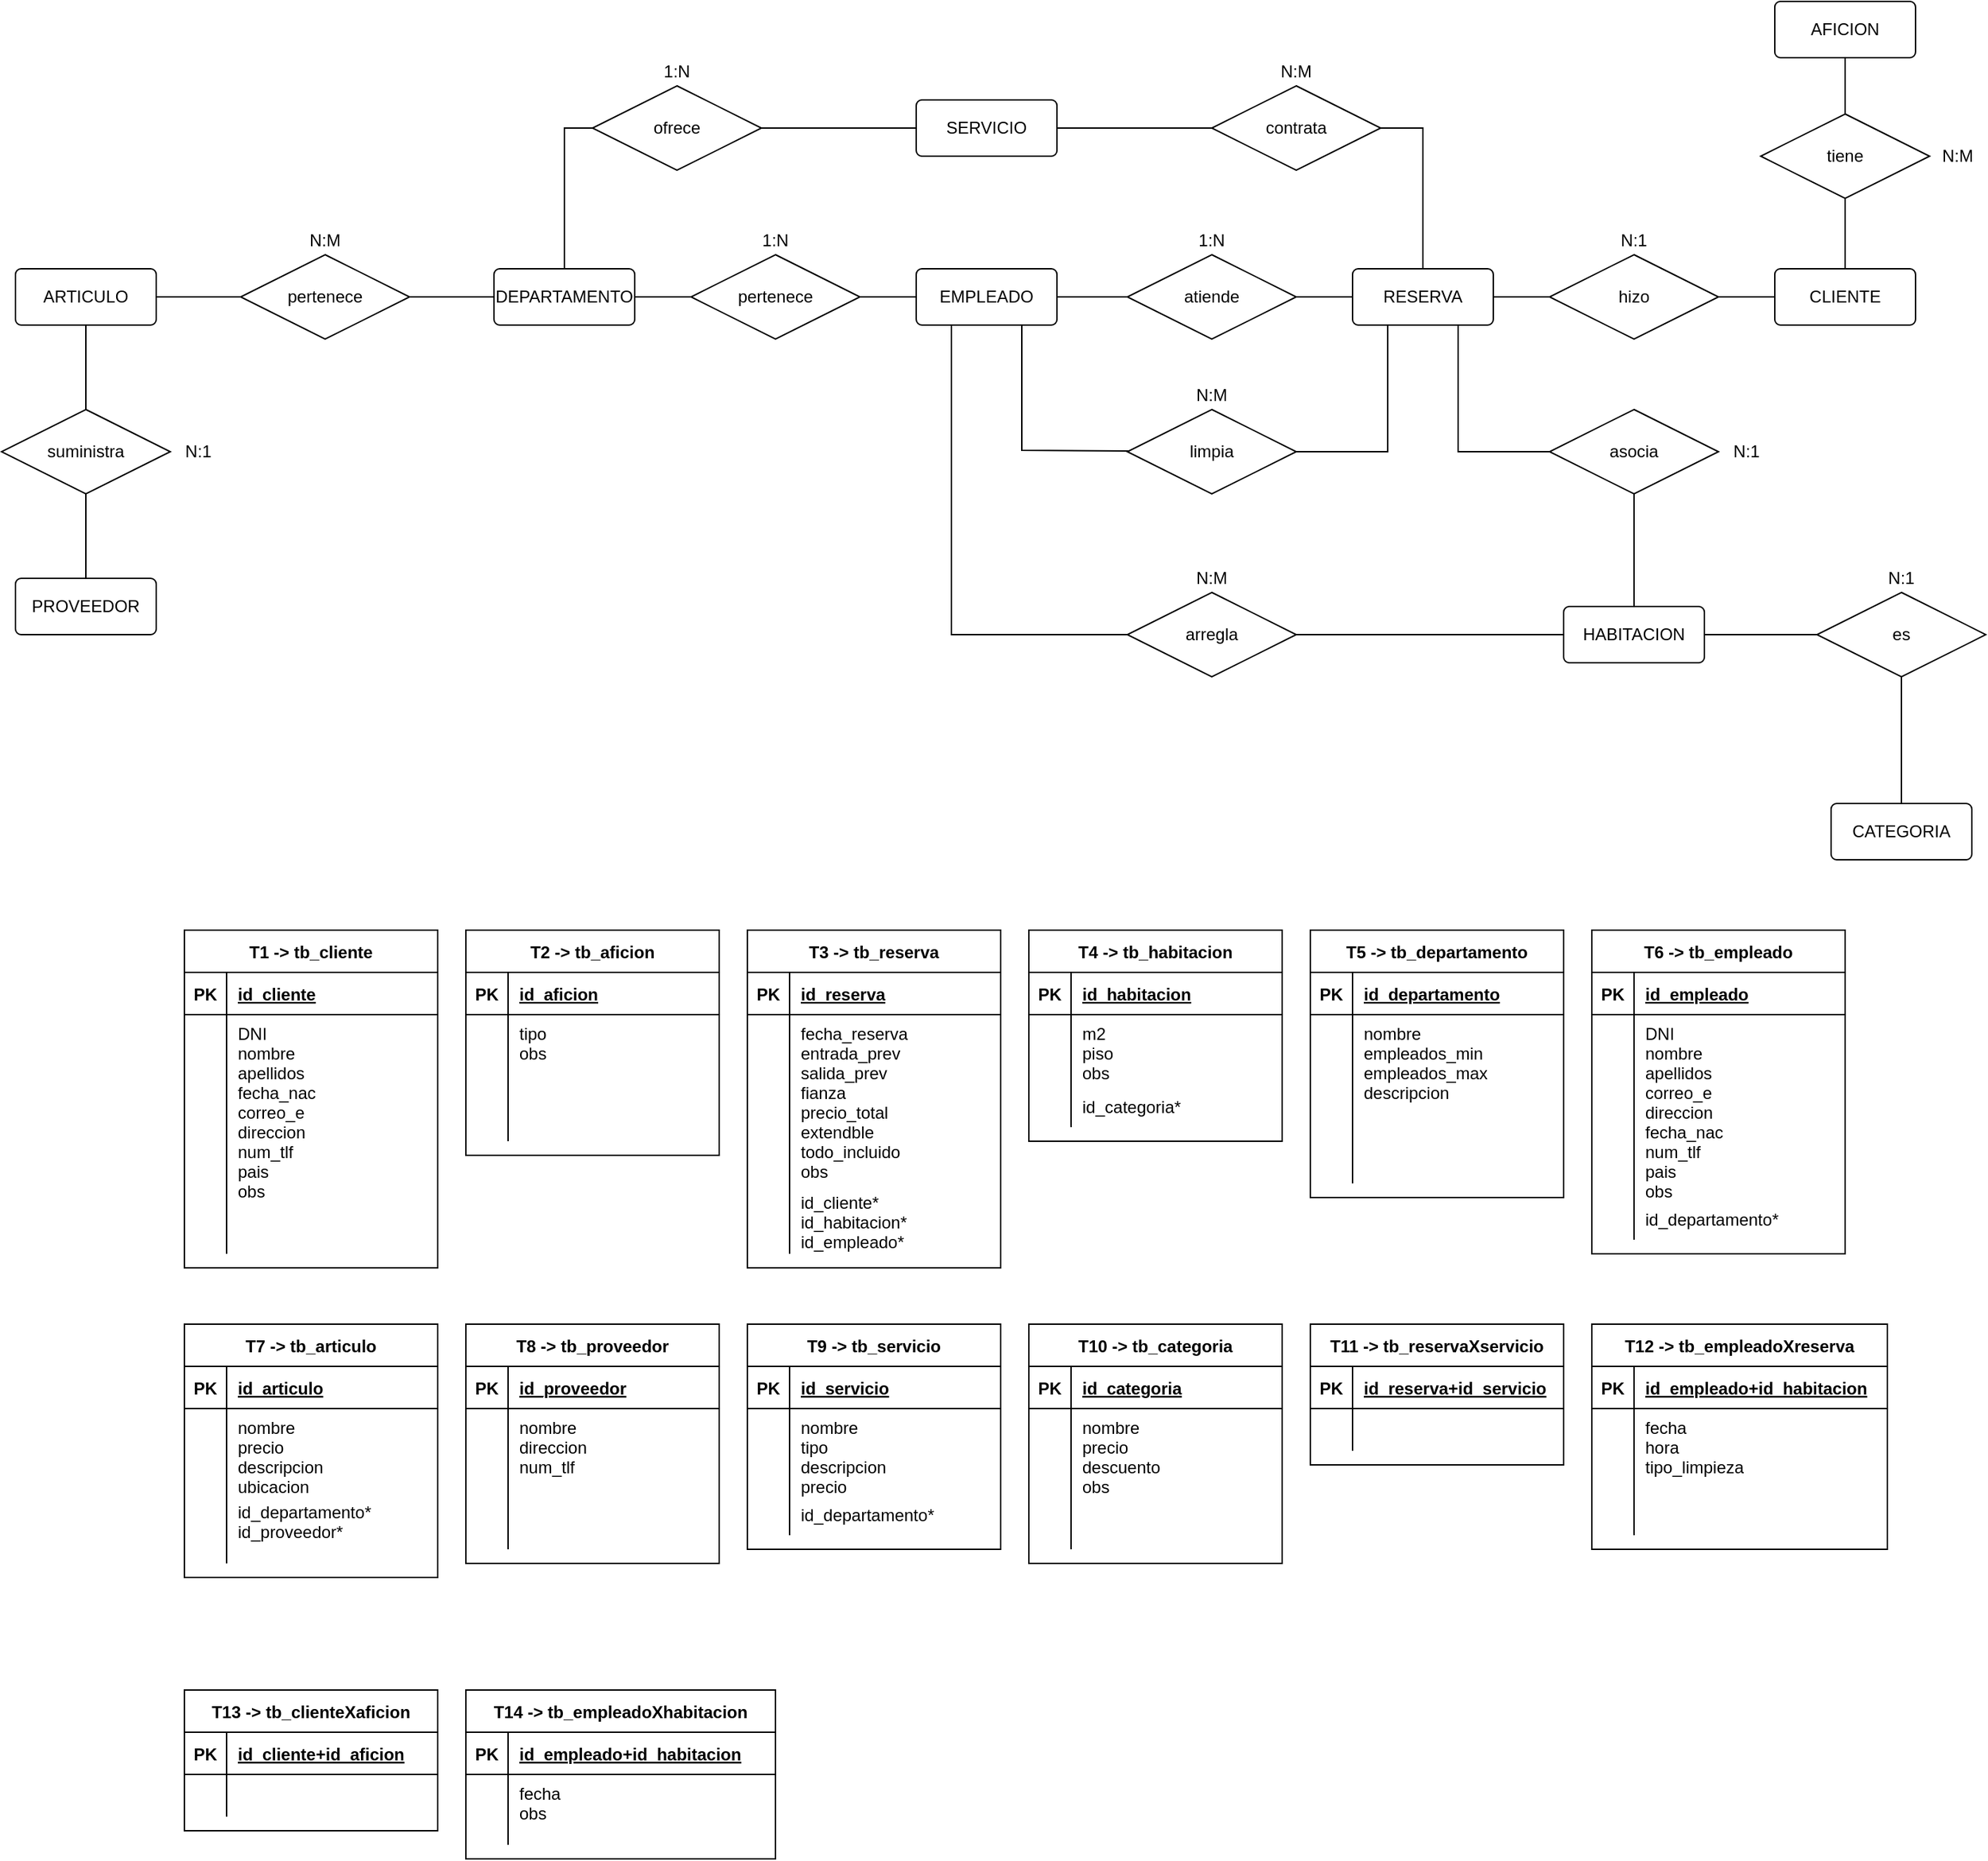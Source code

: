 <mxfile version="14.5.1" type="device"><diagram id="gXTLXSZ39orwRZiYbTgM" name="Page-1"><mxGraphModel dx="1534" dy="315" grid="1" gridSize="10" guides="1" tooltips="1" connect="1" arrows="1" fold="1" page="1" pageScale="1" pageWidth="850" pageHeight="1100" math="0" shadow="0"><root><mxCell id="0"/><mxCell id="1" parent="0"/><mxCell id="Ih2UdAeGN6ptIyp-586q-1" value="RESERVA" style="rounded=1;arcSize=10;whiteSpace=wrap;html=1;align=center;" parent="1" vertex="1"><mxGeometry x="330" y="200" width="100" height="40" as="geometry"/></mxCell><mxCell id="Ih2UdAeGN6ptIyp-586q-2" value="CLIENTE" style="rounded=1;arcSize=10;whiteSpace=wrap;html=1;align=center;" parent="1" vertex="1"><mxGeometry x="630" y="200" width="100" height="40" as="geometry"/></mxCell><mxCell id="Ih2UdAeGN6ptIyp-586q-4" value="tiene" style="shape=rhombus;perimeter=rhombusPerimeter;whiteSpace=wrap;html=1;align=center;" parent="1" vertex="1"><mxGeometry x="620" y="90" width="120" height="60" as="geometry"/></mxCell><mxCell id="Ih2UdAeGN6ptIyp-586q-5" value="AFICION" style="rounded=1;arcSize=10;whiteSpace=wrap;html=1;align=center;" parent="1" vertex="1"><mxGeometry x="630" y="10" width="100" height="40" as="geometry"/></mxCell><mxCell id="Ih2UdAeGN6ptIyp-586q-6" value="hizo" style="shape=rhombus;perimeter=rhombusPerimeter;whiteSpace=wrap;html=1;align=center;" parent="1" vertex="1"><mxGeometry x="470" y="190" width="120" height="60" as="geometry"/></mxCell><mxCell id="Ih2UdAeGN6ptIyp-586q-7" value="DEPARTAMENTO" style="rounded=1;arcSize=10;whiteSpace=wrap;html=1;align=center;" parent="1" vertex="1"><mxGeometry x="-280" y="200" width="100" height="40" as="geometry"/></mxCell><mxCell id="Ih2UdAeGN6ptIyp-586q-8" value="atiende" style="shape=rhombus;perimeter=rhombusPerimeter;whiteSpace=wrap;html=1;align=center;" parent="1" vertex="1"><mxGeometry x="170" y="190" width="120" height="60" as="geometry"/></mxCell><mxCell id="Ih2UdAeGN6ptIyp-586q-9" value="EMPLEADO" style="rounded=1;arcSize=10;whiteSpace=wrap;html=1;align=center;" parent="1" vertex="1"><mxGeometry x="20" y="200" width="100" height="40" as="geometry"/></mxCell><mxCell id="Ih2UdAeGN6ptIyp-586q-10" value="pertenece" style="shape=rhombus;perimeter=rhombusPerimeter;whiteSpace=wrap;html=1;align=center;" parent="1" vertex="1"><mxGeometry x="-140" y="190" width="120" height="60" as="geometry"/></mxCell><mxCell id="Ih2UdAeGN6ptIyp-586q-11" value="" style="endArrow=none;html=1;rounded=0;exitX=0.5;exitY=1;exitDx=0;exitDy=0;entryX=0.5;entryY=0;entryDx=0;entryDy=0;" parent="1" source="Ih2UdAeGN6ptIyp-586q-5" target="Ih2UdAeGN6ptIyp-586q-4" edge="1"><mxGeometry relative="1" as="geometry"><mxPoint x="460" y="360" as="sourcePoint"/><mxPoint x="620" y="360" as="targetPoint"/></mxGeometry></mxCell><mxCell id="Ih2UdAeGN6ptIyp-586q-12" value="" style="endArrow=none;html=1;rounded=0;exitX=0.5;exitY=1;exitDx=0;exitDy=0;entryX=0.5;entryY=0;entryDx=0;entryDy=0;" parent="1" source="Ih2UdAeGN6ptIyp-586q-4" target="Ih2UdAeGN6ptIyp-586q-2" edge="1"><mxGeometry relative="1" as="geometry"><mxPoint x="470" y="370" as="sourcePoint"/><mxPoint x="630" y="370" as="targetPoint"/></mxGeometry></mxCell><mxCell id="Ih2UdAeGN6ptIyp-586q-13" value="" style="endArrow=none;html=1;rounded=0;" parent="1" source="Ih2UdAeGN6ptIyp-586q-6" target="Ih2UdAeGN6ptIyp-586q-2" edge="1"><mxGeometry relative="1" as="geometry"><mxPoint x="480" y="380" as="sourcePoint"/><mxPoint x="640" y="380" as="targetPoint"/></mxGeometry></mxCell><mxCell id="Ih2UdAeGN6ptIyp-586q-14" value="" style="endArrow=none;html=1;rounded=0;" parent="1" source="Ih2UdAeGN6ptIyp-586q-6" target="Ih2UdAeGN6ptIyp-586q-1" edge="1"><mxGeometry relative="1" as="geometry"><mxPoint x="490" y="390" as="sourcePoint"/><mxPoint x="650" y="390" as="targetPoint"/></mxGeometry></mxCell><mxCell id="Ih2UdAeGN6ptIyp-586q-15" value="" style="endArrow=none;html=1;rounded=0;" parent="1" source="Ih2UdAeGN6ptIyp-586q-1" target="Ih2UdAeGN6ptIyp-586q-8" edge="1"><mxGeometry relative="1" as="geometry"><mxPoint x="180" y="380" as="sourcePoint"/><mxPoint x="340" y="380" as="targetPoint"/></mxGeometry></mxCell><mxCell id="Ih2UdAeGN6ptIyp-586q-16" value="" style="endArrow=none;html=1;rounded=0;" parent="1" source="Ih2UdAeGN6ptIyp-586q-8" target="Ih2UdAeGN6ptIyp-586q-9" edge="1"><mxGeometry relative="1" as="geometry"><mxPoint x="190" y="390" as="sourcePoint"/><mxPoint x="350" y="390" as="targetPoint"/></mxGeometry></mxCell><mxCell id="Ih2UdAeGN6ptIyp-586q-17" value="" style="endArrow=none;html=1;rounded=0;" parent="1" source="Ih2UdAeGN6ptIyp-586q-10" target="Ih2UdAeGN6ptIyp-586q-9" edge="1"><mxGeometry relative="1" as="geometry"><mxPoint x="200" y="400" as="sourcePoint"/><mxPoint x="360" y="400" as="targetPoint"/></mxGeometry></mxCell><mxCell id="Ih2UdAeGN6ptIyp-586q-18" value="" style="endArrow=none;html=1;rounded=0;" parent="1" source="Ih2UdAeGN6ptIyp-586q-10" target="Ih2UdAeGN6ptIyp-586q-7" edge="1"><mxGeometry relative="1" as="geometry"><mxPoint x="210" y="410" as="sourcePoint"/><mxPoint x="370" y="410" as="targetPoint"/></mxGeometry></mxCell><mxCell id="Ih2UdAeGN6ptIyp-586q-19" value="HABITACION" style="rounded=1;arcSize=10;whiteSpace=wrap;html=1;align=center;" parent="1" vertex="1"><mxGeometry x="480" y="440" width="100" height="40" as="geometry"/></mxCell><mxCell id="Ih2UdAeGN6ptIyp-586q-20" value="asocia" style="shape=rhombus;perimeter=rhombusPerimeter;whiteSpace=wrap;html=1;align=center;" parent="1" vertex="1"><mxGeometry x="470" y="300" width="120" height="60" as="geometry"/></mxCell><mxCell id="Ih2UdAeGN6ptIyp-586q-21" value="" style="endArrow=none;html=1;rounded=0;" parent="1" source="Ih2UdAeGN6ptIyp-586q-20" target="Ih2UdAeGN6ptIyp-586q-19" edge="1"><mxGeometry relative="1" as="geometry"><mxPoint x="220" y="420" as="sourcePoint"/><mxPoint x="380" y="420" as="targetPoint"/></mxGeometry></mxCell><mxCell id="Ih2UdAeGN6ptIyp-586q-23" value="" style="endArrow=none;html=1;rounded=0;exitX=0.75;exitY=1;exitDx=0;exitDy=0;" parent="1" source="Ih2UdAeGN6ptIyp-586q-1" target="Ih2UdAeGN6ptIyp-586q-20" edge="1"><mxGeometry relative="1" as="geometry"><mxPoint x="240" y="440" as="sourcePoint"/><mxPoint x="400" y="440" as="targetPoint"/><Array as="points"><mxPoint x="405" y="330"/></Array></mxGeometry></mxCell><mxCell id="Ih2UdAeGN6ptIyp-586q-24" value="SERVICIO" style="rounded=1;arcSize=10;whiteSpace=wrap;html=1;align=center;" parent="1" vertex="1"><mxGeometry x="20" y="80" width="100" height="40" as="geometry"/></mxCell><mxCell id="Ih2UdAeGN6ptIyp-586q-25" value="contrata" style="shape=rhombus;perimeter=rhombusPerimeter;whiteSpace=wrap;html=1;align=center;" parent="1" vertex="1"><mxGeometry x="230" y="70" width="120" height="60" as="geometry"/></mxCell><mxCell id="Ih2UdAeGN6ptIyp-586q-26" value="ofrece" style="shape=rhombus;perimeter=rhombusPerimeter;whiteSpace=wrap;html=1;align=center;" parent="1" vertex="1"><mxGeometry x="-210" y="70" width="120" height="60" as="geometry"/></mxCell><mxCell id="Ih2UdAeGN6ptIyp-586q-27" value="" style="endArrow=none;html=1;rounded=0;" parent="1" source="Ih2UdAeGN6ptIyp-586q-7" target="Ih2UdAeGN6ptIyp-586q-26" edge="1"><mxGeometry relative="1" as="geometry"><mxPoint x="40" y="410" as="sourcePoint"/><mxPoint x="200" y="410" as="targetPoint"/><Array as="points"><mxPoint x="-230" y="100"/></Array></mxGeometry></mxCell><mxCell id="Ih2UdAeGN6ptIyp-586q-28" value="" style="endArrow=none;html=1;rounded=0;" parent="1" source="Ih2UdAeGN6ptIyp-586q-26" target="Ih2UdAeGN6ptIyp-586q-24" edge="1"><mxGeometry relative="1" as="geometry"><mxPoint x="50" y="420" as="sourcePoint"/><mxPoint x="210" y="420" as="targetPoint"/></mxGeometry></mxCell><mxCell id="Ih2UdAeGN6ptIyp-586q-29" value="" style="endArrow=none;html=1;rounded=0;" parent="1" source="Ih2UdAeGN6ptIyp-586q-24" target="Ih2UdAeGN6ptIyp-586q-25" edge="1"><mxGeometry relative="1" as="geometry"><mxPoint x="60" y="430" as="sourcePoint"/><mxPoint x="220" y="430" as="targetPoint"/></mxGeometry></mxCell><mxCell id="Ih2UdAeGN6ptIyp-586q-31" value="" style="endArrow=none;html=1;rounded=0;" parent="1" source="Ih2UdAeGN6ptIyp-586q-25" target="Ih2UdAeGN6ptIyp-586q-1" edge="1"><mxGeometry relative="1" as="geometry"><mxPoint x="280" y="140" as="sourcePoint"/><mxPoint x="240" y="450" as="targetPoint"/><Array as="points"><mxPoint x="380" y="100"/></Array></mxGeometry></mxCell><mxCell id="Ih2UdAeGN6ptIyp-586q-32" value="limpia" style="shape=rhombus;perimeter=rhombusPerimeter;whiteSpace=wrap;html=1;align=center;" parent="1" vertex="1"><mxGeometry x="170" y="300" width="120" height="60" as="geometry"/></mxCell><mxCell id="Ih2UdAeGN6ptIyp-586q-33" value="" style="endArrow=none;html=1;rounded=0;exitX=0.75;exitY=1;exitDx=0;exitDy=0;" parent="1" source="Ih2UdAeGN6ptIyp-586q-9" target="Ih2UdAeGN6ptIyp-586q-32" edge="1"><mxGeometry relative="1" as="geometry"><mxPoint x="90" y="460" as="sourcePoint"/><mxPoint x="250" y="460" as="targetPoint"/><Array as="points"><mxPoint x="95" y="329"/></Array></mxGeometry></mxCell><mxCell id="Ih2UdAeGN6ptIyp-586q-34" value="" style="endArrow=none;html=1;rounded=0;entryX=0.25;entryY=1;entryDx=0;entryDy=0;" parent="1" source="Ih2UdAeGN6ptIyp-586q-32" target="Ih2UdAeGN6ptIyp-586q-1" edge="1"><mxGeometry relative="1" as="geometry"><mxPoint x="100" y="470" as="sourcePoint"/><mxPoint x="260" y="470" as="targetPoint"/><Array as="points"><mxPoint x="355" y="330"/></Array></mxGeometry></mxCell><mxCell id="EhdTlB5FsqCFC2931Lpl-1" value="T1 -&gt; tb_cliente" style="shape=table;startSize=30;container=1;collapsible=1;childLayout=tableLayout;fixedRows=1;rowLines=0;fontStyle=1;align=center;resizeLast=1;" parent="1" vertex="1"><mxGeometry x="-500" y="670" width="180" height="240" as="geometry"/></mxCell><mxCell id="EhdTlB5FsqCFC2931Lpl-2" value="" style="shape=partialRectangle;collapsible=0;dropTarget=0;pointerEvents=0;fillColor=none;top=0;left=0;bottom=1;right=0;points=[[0,0.5],[1,0.5]];portConstraint=eastwest;" parent="EhdTlB5FsqCFC2931Lpl-1" vertex="1"><mxGeometry y="30" width="180" height="30" as="geometry"/></mxCell><mxCell id="EhdTlB5FsqCFC2931Lpl-3" value="PK" style="shape=partialRectangle;connectable=0;fillColor=none;top=0;left=0;bottom=0;right=0;fontStyle=1;overflow=hidden;" parent="EhdTlB5FsqCFC2931Lpl-2" vertex="1"><mxGeometry width="30" height="30" as="geometry"/></mxCell><mxCell id="EhdTlB5FsqCFC2931Lpl-4" value="id_cliente" style="shape=partialRectangle;connectable=0;fillColor=none;top=0;left=0;bottom=0;right=0;align=left;spacingLeft=6;fontStyle=5;overflow=hidden;" parent="EhdTlB5FsqCFC2931Lpl-2" vertex="1"><mxGeometry x="30" width="150" height="30" as="geometry"/></mxCell><mxCell id="EhdTlB5FsqCFC2931Lpl-5" value="" style="shape=partialRectangle;collapsible=0;dropTarget=0;pointerEvents=0;fillColor=none;top=0;left=0;bottom=0;right=0;points=[[0,0.5],[1,0.5]];portConstraint=eastwest;" parent="EhdTlB5FsqCFC2931Lpl-1" vertex="1"><mxGeometry y="60" width="180" height="140" as="geometry"/></mxCell><mxCell id="EhdTlB5FsqCFC2931Lpl-6" value="" style="shape=partialRectangle;connectable=0;fillColor=none;top=0;left=0;bottom=0;right=0;editable=1;overflow=hidden;" parent="EhdTlB5FsqCFC2931Lpl-5" vertex="1"><mxGeometry width="30" height="140" as="geometry"/></mxCell><mxCell id="EhdTlB5FsqCFC2931Lpl-7" value="DNI&#10;nombre&#10;apellidos&#10;fecha_nac&#10;correo_e&#10;direccion&#10;num_tlf&#10;pais&#10;obs" style="shape=partialRectangle;connectable=0;fillColor=none;top=0;left=0;bottom=0;right=0;align=left;spacingLeft=6;overflow=hidden;verticalAlign=top;" parent="EhdTlB5FsqCFC2931Lpl-5" vertex="1"><mxGeometry x="30" width="150" height="140" as="geometry"/></mxCell><mxCell id="EhdTlB5FsqCFC2931Lpl-11" value="" style="shape=partialRectangle;collapsible=0;dropTarget=0;pointerEvents=0;fillColor=none;top=0;left=0;bottom=0;right=0;points=[[0,0.5],[1,0.5]];portConstraint=eastwest;" parent="EhdTlB5FsqCFC2931Lpl-1" vertex="1"><mxGeometry y="200" width="180" height="30" as="geometry"/></mxCell><mxCell id="EhdTlB5FsqCFC2931Lpl-12" value="" style="shape=partialRectangle;connectable=0;fillColor=none;top=0;left=0;bottom=0;right=0;editable=1;overflow=hidden;" parent="EhdTlB5FsqCFC2931Lpl-11" vertex="1"><mxGeometry width="30" height="30" as="geometry"/></mxCell><mxCell id="EhdTlB5FsqCFC2931Lpl-13" value="" style="shape=partialRectangle;connectable=0;fillColor=none;top=0;left=0;bottom=0;right=0;align=left;spacingLeft=6;overflow=hidden;" parent="EhdTlB5FsqCFC2931Lpl-11" vertex="1"><mxGeometry x="30" width="150" height="30" as="geometry"/></mxCell><mxCell id="EhdTlB5FsqCFC2931Lpl-14" value="T2 -&gt; tb_aficion" style="shape=table;startSize=30;container=1;collapsible=1;childLayout=tableLayout;fixedRows=1;rowLines=0;fontStyle=1;align=center;resizeLast=1;" parent="1" vertex="1"><mxGeometry x="-300" y="670" width="180" height="160" as="geometry"/></mxCell><mxCell id="EhdTlB5FsqCFC2931Lpl-15" value="" style="shape=partialRectangle;collapsible=0;dropTarget=0;pointerEvents=0;fillColor=none;top=0;left=0;bottom=1;right=0;points=[[0,0.5],[1,0.5]];portConstraint=eastwest;" parent="EhdTlB5FsqCFC2931Lpl-14" vertex="1"><mxGeometry y="30" width="180" height="30" as="geometry"/></mxCell><mxCell id="EhdTlB5FsqCFC2931Lpl-16" value="PK" style="shape=partialRectangle;connectable=0;fillColor=none;top=0;left=0;bottom=0;right=0;fontStyle=1;overflow=hidden;" parent="EhdTlB5FsqCFC2931Lpl-15" vertex="1"><mxGeometry width="30" height="30" as="geometry"/></mxCell><mxCell id="EhdTlB5FsqCFC2931Lpl-17" value="id_aficion" style="shape=partialRectangle;connectable=0;fillColor=none;top=0;left=0;bottom=0;right=0;align=left;spacingLeft=6;fontStyle=5;overflow=hidden;" parent="EhdTlB5FsqCFC2931Lpl-15" vertex="1"><mxGeometry x="30" width="150" height="30" as="geometry"/></mxCell><mxCell id="EhdTlB5FsqCFC2931Lpl-18" value="" style="shape=partialRectangle;collapsible=0;dropTarget=0;pointerEvents=0;fillColor=none;top=0;left=0;bottom=0;right=0;points=[[0,0.5],[1,0.5]];portConstraint=eastwest;" parent="EhdTlB5FsqCFC2931Lpl-14" vertex="1"><mxGeometry y="60" width="180" height="60" as="geometry"/></mxCell><mxCell id="EhdTlB5FsqCFC2931Lpl-19" value="" style="shape=partialRectangle;connectable=0;fillColor=none;top=0;left=0;bottom=0;right=0;editable=1;overflow=hidden;" parent="EhdTlB5FsqCFC2931Lpl-18" vertex="1"><mxGeometry width="30" height="60" as="geometry"/></mxCell><mxCell id="EhdTlB5FsqCFC2931Lpl-20" value="tipo&#10;obs" style="shape=partialRectangle;connectable=0;fillColor=none;top=0;left=0;bottom=0;right=0;align=left;spacingLeft=6;overflow=hidden;verticalAlign=top;" parent="EhdTlB5FsqCFC2931Lpl-18" vertex="1"><mxGeometry x="30" width="150" height="60" as="geometry"/></mxCell><mxCell id="EhdTlB5FsqCFC2931Lpl-24" value="" style="shape=partialRectangle;collapsible=0;dropTarget=0;pointerEvents=0;fillColor=none;top=0;left=0;bottom=0;right=0;points=[[0,0.5],[1,0.5]];portConstraint=eastwest;" parent="EhdTlB5FsqCFC2931Lpl-14" vertex="1"><mxGeometry y="120" width="180" height="30" as="geometry"/></mxCell><mxCell id="EhdTlB5FsqCFC2931Lpl-25" value="" style="shape=partialRectangle;connectable=0;fillColor=none;top=0;left=0;bottom=0;right=0;editable=1;overflow=hidden;" parent="EhdTlB5FsqCFC2931Lpl-24" vertex="1"><mxGeometry width="30" height="30" as="geometry"/></mxCell><mxCell id="EhdTlB5FsqCFC2931Lpl-26" value="" style="shape=partialRectangle;connectable=0;fillColor=none;top=0;left=0;bottom=0;right=0;align=left;spacingLeft=6;overflow=hidden;" parent="EhdTlB5FsqCFC2931Lpl-24" vertex="1"><mxGeometry x="30" width="150" height="30" as="geometry"/></mxCell><mxCell id="EhdTlB5FsqCFC2931Lpl-27" value="T3 -&gt; tb_reserva" style="shape=table;startSize=30;container=1;collapsible=1;childLayout=tableLayout;fixedRows=1;rowLines=0;fontStyle=1;align=center;resizeLast=1;" parent="1" vertex="1"><mxGeometry x="-100" y="670" width="180" height="240" as="geometry"/></mxCell><mxCell id="EhdTlB5FsqCFC2931Lpl-28" value="" style="shape=partialRectangle;collapsible=0;dropTarget=0;pointerEvents=0;fillColor=none;top=0;left=0;bottom=1;right=0;points=[[0,0.5],[1,0.5]];portConstraint=eastwest;" parent="EhdTlB5FsqCFC2931Lpl-27" vertex="1"><mxGeometry y="30" width="180" height="30" as="geometry"/></mxCell><mxCell id="EhdTlB5FsqCFC2931Lpl-29" value="PK" style="shape=partialRectangle;connectable=0;fillColor=none;top=0;left=0;bottom=0;right=0;fontStyle=1;overflow=hidden;" parent="EhdTlB5FsqCFC2931Lpl-28" vertex="1"><mxGeometry width="30" height="30" as="geometry"/></mxCell><mxCell id="EhdTlB5FsqCFC2931Lpl-30" value="id_reserva" style="shape=partialRectangle;connectable=0;fillColor=none;top=0;left=0;bottom=0;right=0;align=left;spacingLeft=6;fontStyle=5;overflow=hidden;" parent="EhdTlB5FsqCFC2931Lpl-28" vertex="1"><mxGeometry x="30" width="150" height="30" as="geometry"/></mxCell><mxCell id="EhdTlB5FsqCFC2931Lpl-31" value="" style="shape=partialRectangle;collapsible=0;dropTarget=0;pointerEvents=0;fillColor=none;top=0;left=0;bottom=0;right=0;points=[[0,0.5],[1,0.5]];portConstraint=eastwest;" parent="EhdTlB5FsqCFC2931Lpl-27" vertex="1"><mxGeometry y="60" width="180" height="120" as="geometry"/></mxCell><mxCell id="EhdTlB5FsqCFC2931Lpl-32" value="" style="shape=partialRectangle;connectable=0;fillColor=none;top=0;left=0;bottom=0;right=0;editable=1;overflow=hidden;" parent="EhdTlB5FsqCFC2931Lpl-31" vertex="1"><mxGeometry width="30" height="120" as="geometry"/></mxCell><mxCell id="EhdTlB5FsqCFC2931Lpl-33" value="fecha_reserva&#10;entrada_prev&#10;salida_prev&#10;fianza&#10;precio_total&#10;extendble&#10;todo_incluido&#10;obs" style="shape=partialRectangle;connectable=0;fillColor=none;top=0;left=0;bottom=0;right=0;align=left;spacingLeft=6;overflow=hidden;verticalAlign=top;" parent="EhdTlB5FsqCFC2931Lpl-31" vertex="1"><mxGeometry x="30" width="150" height="120" as="geometry"/></mxCell><mxCell id="EhdTlB5FsqCFC2931Lpl-37" value="" style="shape=partialRectangle;collapsible=0;dropTarget=0;pointerEvents=0;fillColor=none;top=0;left=0;bottom=0;right=0;points=[[0,0.5],[1,0.5]];portConstraint=eastwest;" parent="EhdTlB5FsqCFC2931Lpl-27" vertex="1"><mxGeometry y="180" width="180" height="50" as="geometry"/></mxCell><mxCell id="EhdTlB5FsqCFC2931Lpl-38" value="" style="shape=partialRectangle;connectable=0;fillColor=none;top=0;left=0;bottom=0;right=0;editable=1;overflow=hidden;" parent="EhdTlB5FsqCFC2931Lpl-37" vertex="1"><mxGeometry width="30" height="50" as="geometry"/></mxCell><mxCell id="EhdTlB5FsqCFC2931Lpl-39" value="id_cliente*&#10;id_habitacion*&#10;id_empleado*" style="shape=partialRectangle;connectable=0;fillColor=none;top=0;left=0;bottom=0;right=0;align=left;spacingLeft=6;overflow=hidden;verticalAlign=top;" parent="EhdTlB5FsqCFC2931Lpl-37" vertex="1"><mxGeometry x="30" width="150" height="50" as="geometry"/></mxCell><mxCell id="EhdTlB5FsqCFC2931Lpl-40" value="T4 -&gt; tb_habitacion" style="shape=table;startSize=30;container=1;collapsible=1;childLayout=tableLayout;fixedRows=1;rowLines=0;fontStyle=1;align=center;resizeLast=1;" parent="1" vertex="1"><mxGeometry x="100" y="670" width="180" height="150" as="geometry"/></mxCell><mxCell id="EhdTlB5FsqCFC2931Lpl-41" value="" style="shape=partialRectangle;collapsible=0;dropTarget=0;pointerEvents=0;fillColor=none;top=0;left=0;bottom=1;right=0;points=[[0,0.5],[1,0.5]];portConstraint=eastwest;" parent="EhdTlB5FsqCFC2931Lpl-40" vertex="1"><mxGeometry y="30" width="180" height="30" as="geometry"/></mxCell><mxCell id="EhdTlB5FsqCFC2931Lpl-42" value="PK" style="shape=partialRectangle;connectable=0;fillColor=none;top=0;left=0;bottom=0;right=0;fontStyle=1;overflow=hidden;" parent="EhdTlB5FsqCFC2931Lpl-41" vertex="1"><mxGeometry width="30" height="30" as="geometry"/></mxCell><mxCell id="EhdTlB5FsqCFC2931Lpl-43" value="id_habitacion" style="shape=partialRectangle;connectable=0;fillColor=none;top=0;left=0;bottom=0;right=0;align=left;spacingLeft=6;fontStyle=5;overflow=hidden;" parent="EhdTlB5FsqCFC2931Lpl-41" vertex="1"><mxGeometry x="30" width="150" height="30" as="geometry"/></mxCell><mxCell id="EhdTlB5FsqCFC2931Lpl-44" value="" style="shape=partialRectangle;collapsible=0;dropTarget=0;pointerEvents=0;fillColor=none;top=0;left=0;bottom=0;right=0;points=[[0,0.5],[1,0.5]];portConstraint=eastwest;" parent="EhdTlB5FsqCFC2931Lpl-40" vertex="1"><mxGeometry y="60" width="180" height="50" as="geometry"/></mxCell><mxCell id="EhdTlB5FsqCFC2931Lpl-45" value="" style="shape=partialRectangle;connectable=0;fillColor=none;top=0;left=0;bottom=0;right=0;editable=1;overflow=hidden;" parent="EhdTlB5FsqCFC2931Lpl-44" vertex="1"><mxGeometry width="30" height="50" as="geometry"/></mxCell><mxCell id="EhdTlB5FsqCFC2931Lpl-46" value="m2&#10;piso&#10;obs" style="shape=partialRectangle;connectable=0;fillColor=none;top=0;left=0;bottom=0;right=0;align=left;spacingLeft=6;overflow=hidden;verticalAlign=top;" parent="EhdTlB5FsqCFC2931Lpl-44" vertex="1"><mxGeometry x="30" width="150" height="50" as="geometry"/></mxCell><mxCell id="EhdTlB5FsqCFC2931Lpl-47" value="" style="shape=partialRectangle;collapsible=0;dropTarget=0;pointerEvents=0;fillColor=none;top=0;left=0;bottom=0;right=0;points=[[0,0.5],[1,0.5]];portConstraint=eastwest;" parent="EhdTlB5FsqCFC2931Lpl-40" vertex="1"><mxGeometry y="110" width="180" height="30" as="geometry"/></mxCell><mxCell id="EhdTlB5FsqCFC2931Lpl-48" value="" style="shape=partialRectangle;connectable=0;fillColor=none;top=0;left=0;bottom=0;right=0;editable=1;overflow=hidden;" parent="EhdTlB5FsqCFC2931Lpl-47" vertex="1"><mxGeometry width="30" height="30" as="geometry"/></mxCell><mxCell id="EhdTlB5FsqCFC2931Lpl-49" value="id_categoria*" style="shape=partialRectangle;connectable=0;fillColor=none;top=0;left=0;bottom=0;right=0;align=left;spacingLeft=6;overflow=hidden;" parent="EhdTlB5FsqCFC2931Lpl-47" vertex="1"><mxGeometry x="30" width="150" height="30" as="geometry"/></mxCell><mxCell id="EhdTlB5FsqCFC2931Lpl-50" value="T5 -&gt; tb_departamento" style="shape=table;startSize=30;container=1;collapsible=1;childLayout=tableLayout;fixedRows=1;rowLines=0;fontStyle=1;align=center;resizeLast=1;" parent="1" vertex="1"><mxGeometry x="300" y="670" width="180" height="190" as="geometry"/></mxCell><mxCell id="EhdTlB5FsqCFC2931Lpl-51" value="" style="shape=partialRectangle;collapsible=0;dropTarget=0;pointerEvents=0;fillColor=none;top=0;left=0;bottom=1;right=0;points=[[0,0.5],[1,0.5]];portConstraint=eastwest;" parent="EhdTlB5FsqCFC2931Lpl-50" vertex="1"><mxGeometry y="30" width="180" height="30" as="geometry"/></mxCell><mxCell id="EhdTlB5FsqCFC2931Lpl-52" value="PK" style="shape=partialRectangle;connectable=0;fillColor=none;top=0;left=0;bottom=0;right=0;fontStyle=1;overflow=hidden;" parent="EhdTlB5FsqCFC2931Lpl-51" vertex="1"><mxGeometry width="30" height="30" as="geometry"/></mxCell><mxCell id="EhdTlB5FsqCFC2931Lpl-53" value="id_departamento" style="shape=partialRectangle;connectable=0;fillColor=none;top=0;left=0;bottom=0;right=0;align=left;spacingLeft=6;fontStyle=5;overflow=hidden;" parent="EhdTlB5FsqCFC2931Lpl-51" vertex="1"><mxGeometry x="30" width="150" height="30" as="geometry"/></mxCell><mxCell id="EhdTlB5FsqCFC2931Lpl-54" value="" style="shape=partialRectangle;collapsible=0;dropTarget=0;pointerEvents=0;fillColor=none;top=0;left=0;bottom=0;right=0;points=[[0,0.5],[1,0.5]];portConstraint=eastwest;" parent="EhdTlB5FsqCFC2931Lpl-50" vertex="1"><mxGeometry y="60" width="180" height="90" as="geometry"/></mxCell><mxCell id="EhdTlB5FsqCFC2931Lpl-55" value="" style="shape=partialRectangle;connectable=0;fillColor=none;top=0;left=0;bottom=0;right=0;editable=1;overflow=hidden;" parent="EhdTlB5FsqCFC2931Lpl-54" vertex="1"><mxGeometry width="30" height="90" as="geometry"/></mxCell><mxCell id="EhdTlB5FsqCFC2931Lpl-56" value="nombre&#10;empleados_min&#10;empleados_max&#10;descripcion" style="shape=partialRectangle;connectable=0;fillColor=none;top=0;left=0;bottom=0;right=0;align=left;spacingLeft=6;overflow=hidden;verticalAlign=top;" parent="EhdTlB5FsqCFC2931Lpl-54" vertex="1"><mxGeometry x="30" width="150" height="90" as="geometry"/></mxCell><mxCell id="EhdTlB5FsqCFC2931Lpl-57" value="" style="shape=partialRectangle;collapsible=0;dropTarget=0;pointerEvents=0;fillColor=none;top=0;left=0;bottom=0;right=0;points=[[0,0.5],[1,0.5]];portConstraint=eastwest;" parent="EhdTlB5FsqCFC2931Lpl-50" vertex="1"><mxGeometry y="150" width="180" height="30" as="geometry"/></mxCell><mxCell id="EhdTlB5FsqCFC2931Lpl-58" value="" style="shape=partialRectangle;connectable=0;fillColor=none;top=0;left=0;bottom=0;right=0;editable=1;overflow=hidden;" parent="EhdTlB5FsqCFC2931Lpl-57" vertex="1"><mxGeometry width="30" height="30" as="geometry"/></mxCell><mxCell id="EhdTlB5FsqCFC2931Lpl-59" value="" style="shape=partialRectangle;connectable=0;fillColor=none;top=0;left=0;bottom=0;right=0;align=left;spacingLeft=6;overflow=hidden;" parent="EhdTlB5FsqCFC2931Lpl-57" vertex="1"><mxGeometry x="30" width="150" height="30" as="geometry"/></mxCell><mxCell id="EhdTlB5FsqCFC2931Lpl-61" value="T6 -&gt; tb_empleado" style="shape=table;startSize=30;container=1;collapsible=1;childLayout=tableLayout;fixedRows=1;rowLines=0;fontStyle=1;align=center;resizeLast=1;" parent="1" vertex="1"><mxGeometry x="500" y="670" width="180" height="230" as="geometry"/></mxCell><mxCell id="EhdTlB5FsqCFC2931Lpl-62" value="" style="shape=partialRectangle;collapsible=0;dropTarget=0;pointerEvents=0;fillColor=none;top=0;left=0;bottom=1;right=0;points=[[0,0.5],[1,0.5]];portConstraint=eastwest;" parent="EhdTlB5FsqCFC2931Lpl-61" vertex="1"><mxGeometry y="30" width="180" height="30" as="geometry"/></mxCell><mxCell id="EhdTlB5FsqCFC2931Lpl-63" value="PK" style="shape=partialRectangle;connectable=0;fillColor=none;top=0;left=0;bottom=0;right=0;fontStyle=1;overflow=hidden;" parent="EhdTlB5FsqCFC2931Lpl-62" vertex="1"><mxGeometry width="30" height="30" as="geometry"/></mxCell><mxCell id="EhdTlB5FsqCFC2931Lpl-64" value="id_empleado" style="shape=partialRectangle;connectable=0;fillColor=none;top=0;left=0;bottom=0;right=0;align=left;spacingLeft=6;fontStyle=5;overflow=hidden;" parent="EhdTlB5FsqCFC2931Lpl-62" vertex="1"><mxGeometry x="30" width="150" height="30" as="geometry"/></mxCell><mxCell id="EhdTlB5FsqCFC2931Lpl-65" value="" style="shape=partialRectangle;collapsible=0;dropTarget=0;pointerEvents=0;fillColor=none;top=0;left=0;bottom=0;right=0;points=[[0,0.5],[1,0.5]];portConstraint=eastwest;" parent="EhdTlB5FsqCFC2931Lpl-61" vertex="1"><mxGeometry y="60" width="180" height="130" as="geometry"/></mxCell><mxCell id="EhdTlB5FsqCFC2931Lpl-66" value="" style="shape=partialRectangle;connectable=0;fillColor=none;top=0;left=0;bottom=0;right=0;editable=1;overflow=hidden;" parent="EhdTlB5FsqCFC2931Lpl-65" vertex="1"><mxGeometry width="30" height="130" as="geometry"/></mxCell><mxCell id="EhdTlB5FsqCFC2931Lpl-67" value="DNI&#10;nombre&#10;apellidos&#10;correo_e&#10;direccion&#10;fecha_nac&#10;num_tlf&#10;pais &#10;obs" style="shape=partialRectangle;connectable=0;fillColor=none;top=0;left=0;bottom=0;right=0;align=left;spacingLeft=6;overflow=hidden;verticalAlign=top;" parent="EhdTlB5FsqCFC2931Lpl-65" vertex="1"><mxGeometry x="30" width="150" height="130" as="geometry"/></mxCell><mxCell id="EhdTlB5FsqCFC2931Lpl-68" value="" style="shape=partialRectangle;collapsible=0;dropTarget=0;pointerEvents=0;fillColor=none;top=0;left=0;bottom=0;right=0;points=[[0,0.5],[1,0.5]];portConstraint=eastwest;" parent="EhdTlB5FsqCFC2931Lpl-61" vertex="1"><mxGeometry y="190" width="180" height="30" as="geometry"/></mxCell><mxCell id="EhdTlB5FsqCFC2931Lpl-69" value="" style="shape=partialRectangle;connectable=0;fillColor=none;top=0;left=0;bottom=0;right=0;editable=1;overflow=hidden;" parent="EhdTlB5FsqCFC2931Lpl-68" vertex="1"><mxGeometry width="30" height="30" as="geometry"/></mxCell><mxCell id="EhdTlB5FsqCFC2931Lpl-70" value="id_departamento*" style="shape=partialRectangle;connectable=0;fillColor=none;top=0;left=0;bottom=0;right=0;align=left;spacingLeft=6;overflow=hidden;" parent="EhdTlB5FsqCFC2931Lpl-68" vertex="1"><mxGeometry x="30" width="150" height="30" as="geometry"/></mxCell><mxCell id="EhdTlB5FsqCFC2931Lpl-71" value="T7 -&gt; tb_articulo" style="shape=table;startSize=30;container=1;collapsible=1;childLayout=tableLayout;fixedRows=1;rowLines=0;fontStyle=1;align=center;resizeLast=1;" parent="1" vertex="1"><mxGeometry x="-500" y="950" width="180" height="180" as="geometry"/></mxCell><mxCell id="EhdTlB5FsqCFC2931Lpl-72" value="" style="shape=partialRectangle;collapsible=0;dropTarget=0;pointerEvents=0;fillColor=none;top=0;left=0;bottom=1;right=0;points=[[0,0.5],[1,0.5]];portConstraint=eastwest;" parent="EhdTlB5FsqCFC2931Lpl-71" vertex="1"><mxGeometry y="30" width="180" height="30" as="geometry"/></mxCell><mxCell id="EhdTlB5FsqCFC2931Lpl-73" value="PK" style="shape=partialRectangle;connectable=0;fillColor=none;top=0;left=0;bottom=0;right=0;fontStyle=1;overflow=hidden;" parent="EhdTlB5FsqCFC2931Lpl-72" vertex="1"><mxGeometry width="30" height="30" as="geometry"/></mxCell><mxCell id="EhdTlB5FsqCFC2931Lpl-74" value="id_articulo" style="shape=partialRectangle;connectable=0;fillColor=none;top=0;left=0;bottom=0;right=0;align=left;spacingLeft=6;fontStyle=5;overflow=hidden;" parent="EhdTlB5FsqCFC2931Lpl-72" vertex="1"><mxGeometry x="30" width="150" height="30" as="geometry"/></mxCell><mxCell id="EhdTlB5FsqCFC2931Lpl-75" value="" style="shape=partialRectangle;collapsible=0;dropTarget=0;pointerEvents=0;fillColor=none;top=0;left=0;bottom=0;right=0;points=[[0,0.5],[1,0.5]];portConstraint=eastwest;" parent="EhdTlB5FsqCFC2931Lpl-71" vertex="1"><mxGeometry y="60" width="180" height="60" as="geometry"/></mxCell><mxCell id="EhdTlB5FsqCFC2931Lpl-76" value="" style="shape=partialRectangle;connectable=0;fillColor=none;top=0;left=0;bottom=0;right=0;editable=1;overflow=hidden;" parent="EhdTlB5FsqCFC2931Lpl-75" vertex="1"><mxGeometry width="30" height="60" as="geometry"/></mxCell><mxCell id="EhdTlB5FsqCFC2931Lpl-77" value="nombre&#10;precio&#10;descripcion&#10;ubicacion" style="shape=partialRectangle;connectable=0;fillColor=none;top=0;left=0;bottom=0;right=0;align=left;spacingLeft=6;overflow=hidden;verticalAlign=top;" parent="EhdTlB5FsqCFC2931Lpl-75" vertex="1"><mxGeometry x="30" width="150" height="60" as="geometry"/></mxCell><mxCell id="EhdTlB5FsqCFC2931Lpl-78" value="" style="shape=partialRectangle;collapsible=0;dropTarget=0;pointerEvents=0;fillColor=none;top=0;left=0;bottom=0;right=0;points=[[0,0.5],[1,0.5]];portConstraint=eastwest;verticalAlign=top;" parent="EhdTlB5FsqCFC2931Lpl-71" vertex="1"><mxGeometry y="120" width="180" height="50" as="geometry"/></mxCell><mxCell id="EhdTlB5FsqCFC2931Lpl-79" value="" style="shape=partialRectangle;connectable=0;fillColor=none;top=0;left=0;bottom=0;right=0;editable=1;overflow=hidden;" parent="EhdTlB5FsqCFC2931Lpl-78" vertex="1"><mxGeometry width="30" height="50" as="geometry"/></mxCell><mxCell id="EhdTlB5FsqCFC2931Lpl-80" value="id_departamento*&#10;id_proveedor*" style="shape=partialRectangle;connectable=0;fillColor=none;top=0;left=0;bottom=0;right=0;align=left;spacingLeft=6;overflow=hidden;verticalAlign=top;" parent="EhdTlB5FsqCFC2931Lpl-78" vertex="1"><mxGeometry x="30" width="150" height="50" as="geometry"/></mxCell><mxCell id="EhdTlB5FsqCFC2931Lpl-81" value="T8 -&gt; tb_proveedor" style="shape=table;startSize=30;container=1;collapsible=1;childLayout=tableLayout;fixedRows=1;rowLines=0;fontStyle=1;align=center;resizeLast=1;" parent="1" vertex="1"><mxGeometry x="-300" y="950" width="180" height="170" as="geometry"/></mxCell><mxCell id="EhdTlB5FsqCFC2931Lpl-82" value="" style="shape=partialRectangle;collapsible=0;dropTarget=0;pointerEvents=0;fillColor=none;top=0;left=0;bottom=1;right=0;points=[[0,0.5],[1,0.5]];portConstraint=eastwest;" parent="EhdTlB5FsqCFC2931Lpl-81" vertex="1"><mxGeometry y="30" width="180" height="30" as="geometry"/></mxCell><mxCell id="EhdTlB5FsqCFC2931Lpl-83" value="PK" style="shape=partialRectangle;connectable=0;fillColor=none;top=0;left=0;bottom=0;right=0;fontStyle=1;overflow=hidden;" parent="EhdTlB5FsqCFC2931Lpl-82" vertex="1"><mxGeometry width="30" height="30" as="geometry"/></mxCell><mxCell id="EhdTlB5FsqCFC2931Lpl-84" value="id_proveedor" style="shape=partialRectangle;connectable=0;fillColor=none;top=0;left=0;bottom=0;right=0;align=left;spacingLeft=6;fontStyle=5;overflow=hidden;" parent="EhdTlB5FsqCFC2931Lpl-82" vertex="1"><mxGeometry x="30" width="150" height="30" as="geometry"/></mxCell><mxCell id="EhdTlB5FsqCFC2931Lpl-85" value="" style="shape=partialRectangle;collapsible=0;dropTarget=0;pointerEvents=0;fillColor=none;top=0;left=0;bottom=0;right=0;points=[[0,0.5],[1,0.5]];portConstraint=eastwest;" parent="EhdTlB5FsqCFC2931Lpl-81" vertex="1"><mxGeometry y="60" width="180" height="70" as="geometry"/></mxCell><mxCell id="EhdTlB5FsqCFC2931Lpl-86" value="" style="shape=partialRectangle;connectable=0;fillColor=none;top=0;left=0;bottom=0;right=0;editable=1;overflow=hidden;" parent="EhdTlB5FsqCFC2931Lpl-85" vertex="1"><mxGeometry width="30" height="70" as="geometry"/></mxCell><mxCell id="EhdTlB5FsqCFC2931Lpl-87" value="nombre&#10;direccion&#10;num_tlf" style="shape=partialRectangle;connectable=0;fillColor=none;top=0;left=0;bottom=0;right=0;align=left;spacingLeft=6;overflow=hidden;verticalAlign=top;" parent="EhdTlB5FsqCFC2931Lpl-85" vertex="1"><mxGeometry x="30" width="150" height="70" as="geometry"/></mxCell><mxCell id="EhdTlB5FsqCFC2931Lpl-88" value="" style="shape=partialRectangle;collapsible=0;dropTarget=0;pointerEvents=0;fillColor=none;top=0;left=0;bottom=0;right=0;points=[[0,0.5],[1,0.5]];portConstraint=eastwest;" parent="EhdTlB5FsqCFC2931Lpl-81" vertex="1"><mxGeometry y="130" width="180" height="30" as="geometry"/></mxCell><mxCell id="EhdTlB5FsqCFC2931Lpl-89" value="" style="shape=partialRectangle;connectable=0;fillColor=none;top=0;left=0;bottom=0;right=0;editable=1;overflow=hidden;" parent="EhdTlB5FsqCFC2931Lpl-88" vertex="1"><mxGeometry width="30" height="30" as="geometry"/></mxCell><mxCell id="EhdTlB5FsqCFC2931Lpl-90" value="" style="shape=partialRectangle;connectable=0;fillColor=none;top=0;left=0;bottom=0;right=0;align=left;spacingLeft=6;overflow=hidden;" parent="EhdTlB5FsqCFC2931Lpl-88" vertex="1"><mxGeometry x="30" width="150" height="30" as="geometry"/></mxCell><mxCell id="EhdTlB5FsqCFC2931Lpl-91" value="T9 -&gt; tb_servicio" style="shape=table;startSize=30;container=1;collapsible=1;childLayout=tableLayout;fixedRows=1;rowLines=0;fontStyle=1;align=center;resizeLast=1;" parent="1" vertex="1"><mxGeometry x="-100" y="950" width="180" height="160" as="geometry"/></mxCell><mxCell id="EhdTlB5FsqCFC2931Lpl-92" value="" style="shape=partialRectangle;collapsible=0;dropTarget=0;pointerEvents=0;fillColor=none;top=0;left=0;bottom=1;right=0;points=[[0,0.5],[1,0.5]];portConstraint=eastwest;" parent="EhdTlB5FsqCFC2931Lpl-91" vertex="1"><mxGeometry y="30" width="180" height="30" as="geometry"/></mxCell><mxCell id="EhdTlB5FsqCFC2931Lpl-93" value="PK" style="shape=partialRectangle;connectable=0;fillColor=none;top=0;left=0;bottom=0;right=0;fontStyle=1;overflow=hidden;" parent="EhdTlB5FsqCFC2931Lpl-92" vertex="1"><mxGeometry width="30" height="30" as="geometry"/></mxCell><mxCell id="EhdTlB5FsqCFC2931Lpl-94" value="id_servicio" style="shape=partialRectangle;connectable=0;fillColor=none;top=0;left=0;bottom=0;right=0;align=left;spacingLeft=6;fontStyle=5;overflow=hidden;" parent="EhdTlB5FsqCFC2931Lpl-92" vertex="1"><mxGeometry x="30" width="150" height="30" as="geometry"/></mxCell><mxCell id="EhdTlB5FsqCFC2931Lpl-95" value="" style="shape=partialRectangle;collapsible=0;dropTarget=0;pointerEvents=0;fillColor=none;top=0;left=0;bottom=0;right=0;points=[[0,0.5],[1,0.5]];portConstraint=eastwest;" parent="EhdTlB5FsqCFC2931Lpl-91" vertex="1"><mxGeometry y="60" width="180" height="60" as="geometry"/></mxCell><mxCell id="EhdTlB5FsqCFC2931Lpl-96" value="" style="shape=partialRectangle;connectable=0;fillColor=none;top=0;left=0;bottom=0;right=0;editable=1;overflow=hidden;" parent="EhdTlB5FsqCFC2931Lpl-95" vertex="1"><mxGeometry width="30" height="60" as="geometry"/></mxCell><mxCell id="EhdTlB5FsqCFC2931Lpl-97" value="nombre&#10;tipo&#10;descripcion&#10;precio" style="shape=partialRectangle;connectable=0;fillColor=none;top=0;left=0;bottom=0;right=0;align=left;spacingLeft=6;overflow=hidden;verticalAlign=top;" parent="EhdTlB5FsqCFC2931Lpl-95" vertex="1"><mxGeometry x="30" width="150" height="60" as="geometry"/></mxCell><mxCell id="EhdTlB5FsqCFC2931Lpl-98" value="" style="shape=partialRectangle;collapsible=0;dropTarget=0;pointerEvents=0;fillColor=none;top=0;left=0;bottom=0;right=0;points=[[0,0.5],[1,0.5]];portConstraint=eastwest;" parent="EhdTlB5FsqCFC2931Lpl-91" vertex="1"><mxGeometry y="120" width="180" height="30" as="geometry"/></mxCell><mxCell id="EhdTlB5FsqCFC2931Lpl-99" value="" style="shape=partialRectangle;connectable=0;fillColor=none;top=0;left=0;bottom=0;right=0;editable=1;overflow=hidden;" parent="EhdTlB5FsqCFC2931Lpl-98" vertex="1"><mxGeometry width="30" height="30" as="geometry"/></mxCell><mxCell id="EhdTlB5FsqCFC2931Lpl-100" value="id_departamento*" style="shape=partialRectangle;connectable=0;fillColor=none;top=0;left=0;bottom=0;right=0;align=left;spacingLeft=6;overflow=hidden;" parent="EhdTlB5FsqCFC2931Lpl-98" vertex="1"><mxGeometry x="30" width="150" height="30" as="geometry"/></mxCell><mxCell id="EhdTlB5FsqCFC2931Lpl-101" value="T13 -&gt; tb_clienteXaficion" style="shape=table;startSize=30;container=1;collapsible=1;childLayout=tableLayout;fixedRows=1;rowLines=0;fontStyle=1;align=center;resizeLast=1;" parent="1" vertex="1"><mxGeometry x="-500" y="1210" width="180" height="100" as="geometry"/></mxCell><mxCell id="EhdTlB5FsqCFC2931Lpl-102" value="" style="shape=partialRectangle;collapsible=0;dropTarget=0;pointerEvents=0;fillColor=none;top=0;left=0;bottom=1;right=0;points=[[0,0.5],[1,0.5]];portConstraint=eastwest;" parent="EhdTlB5FsqCFC2931Lpl-101" vertex="1"><mxGeometry y="30" width="180" height="30" as="geometry"/></mxCell><mxCell id="EhdTlB5FsqCFC2931Lpl-103" value="PK" style="shape=partialRectangle;connectable=0;fillColor=none;top=0;left=0;bottom=0;right=0;fontStyle=1;overflow=hidden;" parent="EhdTlB5FsqCFC2931Lpl-102" vertex="1"><mxGeometry width="30" height="30" as="geometry"/></mxCell><mxCell id="EhdTlB5FsqCFC2931Lpl-104" value="id_cliente+id_aficion" style="shape=partialRectangle;connectable=0;fillColor=none;top=0;left=0;bottom=0;right=0;align=left;spacingLeft=6;fontStyle=5;overflow=hidden;" parent="EhdTlB5FsqCFC2931Lpl-102" vertex="1"><mxGeometry x="30" width="150" height="30" as="geometry"/></mxCell><mxCell id="EhdTlB5FsqCFC2931Lpl-105" value="" style="shape=partialRectangle;collapsible=0;dropTarget=0;pointerEvents=0;fillColor=none;top=0;left=0;bottom=0;right=0;points=[[0,0.5],[1,0.5]];portConstraint=eastwest;" parent="EhdTlB5FsqCFC2931Lpl-101" vertex="1"><mxGeometry y="60" width="180" height="30" as="geometry"/></mxCell><mxCell id="EhdTlB5FsqCFC2931Lpl-106" value="" style="shape=partialRectangle;connectable=0;fillColor=none;top=0;left=0;bottom=0;right=0;editable=1;overflow=hidden;" parent="EhdTlB5FsqCFC2931Lpl-105" vertex="1"><mxGeometry width="30" height="30" as="geometry"/></mxCell><mxCell id="EhdTlB5FsqCFC2931Lpl-107" value="" style="shape=partialRectangle;connectable=0;fillColor=none;top=0;left=0;bottom=0;right=0;align=left;spacingLeft=6;overflow=hidden;verticalAlign=top;" parent="EhdTlB5FsqCFC2931Lpl-105" vertex="1"><mxGeometry x="30" width="150" height="30" as="geometry"/></mxCell><mxCell id="EhdTlB5FsqCFC2931Lpl-111" value="N:M" style="text;html=1;strokeColor=none;fillColor=none;align=center;verticalAlign=middle;whiteSpace=wrap;rounded=0;" parent="1" vertex="1"><mxGeometry x="740" y="110" width="40" height="20" as="geometry"/></mxCell><mxCell id="EhdTlB5FsqCFC2931Lpl-112" value="N:1" style="text;html=1;strokeColor=none;fillColor=none;align=center;verticalAlign=middle;whiteSpace=wrap;rounded=0;" parent="1" vertex="1"><mxGeometry x="510" y="170" width="40" height="20" as="geometry"/></mxCell><mxCell id="EhdTlB5FsqCFC2931Lpl-114" value="N:M" style="text;html=1;strokeColor=none;fillColor=none;align=center;verticalAlign=middle;whiteSpace=wrap;rounded=0;" parent="1" vertex="1"><mxGeometry x="270" y="50" width="40" height="20" as="geometry"/></mxCell><mxCell id="EhdTlB5FsqCFC2931Lpl-115" value="1:N" style="text;html=1;strokeColor=none;fillColor=none;align=center;verticalAlign=middle;whiteSpace=wrap;rounded=0;" parent="1" vertex="1"><mxGeometry x="-170" y="50" width="40" height="20" as="geometry"/></mxCell><mxCell id="EhdTlB5FsqCFC2931Lpl-118" value="1:N" style="text;html=1;strokeColor=none;fillColor=none;align=center;verticalAlign=middle;whiteSpace=wrap;rounded=0;" parent="1" vertex="1"><mxGeometry x="210" y="170" width="40" height="20" as="geometry"/></mxCell><mxCell id="EhdTlB5FsqCFC2931Lpl-119" value="1:N" style="text;html=1;strokeColor=none;fillColor=none;align=center;verticalAlign=middle;whiteSpace=wrap;rounded=0;" parent="1" vertex="1"><mxGeometry x="-100" y="170" width="40" height="20" as="geometry"/></mxCell><mxCell id="EhdTlB5FsqCFC2931Lpl-120" value="N:M" style="text;html=1;strokeColor=none;fillColor=none;align=center;verticalAlign=middle;whiteSpace=wrap;rounded=0;" parent="1" vertex="1"><mxGeometry x="210" y="280" width="40" height="20" as="geometry"/></mxCell><mxCell id="EhdTlB5FsqCFC2931Lpl-121" value="T11 -&gt; tb_reservaXservicio" style="shape=table;startSize=30;container=1;collapsible=1;childLayout=tableLayout;fixedRows=1;rowLines=0;fontStyle=1;align=center;resizeLast=1;" parent="1" vertex="1"><mxGeometry x="300" y="950" width="180" height="100" as="geometry"/></mxCell><mxCell id="EhdTlB5FsqCFC2931Lpl-122" value="" style="shape=partialRectangle;collapsible=0;dropTarget=0;pointerEvents=0;fillColor=none;top=0;left=0;bottom=1;right=0;points=[[0,0.5],[1,0.5]];portConstraint=eastwest;" parent="EhdTlB5FsqCFC2931Lpl-121" vertex="1"><mxGeometry y="30" width="180" height="30" as="geometry"/></mxCell><mxCell id="EhdTlB5FsqCFC2931Lpl-123" value="PK" style="shape=partialRectangle;connectable=0;fillColor=none;top=0;left=0;bottom=0;right=0;fontStyle=1;overflow=hidden;" parent="EhdTlB5FsqCFC2931Lpl-122" vertex="1"><mxGeometry width="30" height="30" as="geometry"/></mxCell><mxCell id="EhdTlB5FsqCFC2931Lpl-124" value="id_reserva+id_servicio" style="shape=partialRectangle;connectable=0;fillColor=none;top=0;left=0;bottom=0;right=0;align=left;spacingLeft=6;fontStyle=5;overflow=hidden;" parent="EhdTlB5FsqCFC2931Lpl-122" vertex="1"><mxGeometry x="30" width="150" height="30" as="geometry"/></mxCell><mxCell id="EhdTlB5FsqCFC2931Lpl-125" value="" style="shape=partialRectangle;collapsible=0;dropTarget=0;pointerEvents=0;fillColor=none;top=0;left=0;bottom=0;right=0;points=[[0,0.5],[1,0.5]];portConstraint=eastwest;" parent="EhdTlB5FsqCFC2931Lpl-121" vertex="1"><mxGeometry y="60" width="180" height="30" as="geometry"/></mxCell><mxCell id="EhdTlB5FsqCFC2931Lpl-126" value="" style="shape=partialRectangle;connectable=0;fillColor=none;top=0;left=0;bottom=0;right=0;editable=1;overflow=hidden;" parent="EhdTlB5FsqCFC2931Lpl-125" vertex="1"><mxGeometry width="30" height="30" as="geometry"/></mxCell><mxCell id="EhdTlB5FsqCFC2931Lpl-127" value="" style="shape=partialRectangle;connectable=0;fillColor=none;top=0;left=0;bottom=0;right=0;align=left;spacingLeft=6;overflow=hidden;verticalAlign=top;" parent="EhdTlB5FsqCFC2931Lpl-125" vertex="1"><mxGeometry x="30" width="150" height="30" as="geometry"/></mxCell><mxCell id="EhdTlB5FsqCFC2931Lpl-131" value="N:1" style="text;html=1;strokeColor=none;fillColor=none;align=center;verticalAlign=middle;whiteSpace=wrap;rounded=0;" parent="1" vertex="1"><mxGeometry x="590" y="320" width="40" height="20" as="geometry"/></mxCell><mxCell id="EhdTlB5FsqCFC2931Lpl-142" value="T12 -&gt; tb_empleadoXreserva" style="shape=table;startSize=30;container=1;collapsible=1;childLayout=tableLayout;fixedRows=1;rowLines=0;fontStyle=1;align=center;resizeLast=1;" parent="1" vertex="1"><mxGeometry x="500" y="950" width="210" height="160" as="geometry"/></mxCell><mxCell id="EhdTlB5FsqCFC2931Lpl-143" value="" style="shape=partialRectangle;collapsible=0;dropTarget=0;pointerEvents=0;fillColor=none;top=0;left=0;bottom=1;right=0;points=[[0,0.5],[1,0.5]];portConstraint=eastwest;" parent="EhdTlB5FsqCFC2931Lpl-142" vertex="1"><mxGeometry y="30" width="210" height="30" as="geometry"/></mxCell><mxCell id="EhdTlB5FsqCFC2931Lpl-144" value="PK" style="shape=partialRectangle;connectable=0;fillColor=none;top=0;left=0;bottom=0;right=0;fontStyle=1;overflow=hidden;" parent="EhdTlB5FsqCFC2931Lpl-143" vertex="1"><mxGeometry width="30" height="30" as="geometry"/></mxCell><mxCell id="EhdTlB5FsqCFC2931Lpl-145" value="id_empleado+id_habitacion" style="shape=partialRectangle;connectable=0;fillColor=none;top=0;left=0;bottom=0;right=0;align=left;spacingLeft=6;fontStyle=5;overflow=hidden;" parent="EhdTlB5FsqCFC2931Lpl-143" vertex="1"><mxGeometry x="30" width="180" height="30" as="geometry"/></mxCell><mxCell id="EhdTlB5FsqCFC2931Lpl-146" value="" style="shape=partialRectangle;collapsible=0;dropTarget=0;pointerEvents=0;fillColor=none;top=0;left=0;bottom=0;right=0;points=[[0,0.5],[1,0.5]];portConstraint=eastwest;" parent="EhdTlB5FsqCFC2931Lpl-142" vertex="1"><mxGeometry y="60" width="210" height="60" as="geometry"/></mxCell><mxCell id="EhdTlB5FsqCFC2931Lpl-147" value="" style="shape=partialRectangle;connectable=0;fillColor=none;top=0;left=0;bottom=0;right=0;editable=1;overflow=hidden;" parent="EhdTlB5FsqCFC2931Lpl-146" vertex="1"><mxGeometry width="30" height="60" as="geometry"/></mxCell><mxCell id="EhdTlB5FsqCFC2931Lpl-148" value="fecha&#10;hora&#10;tipo_limpieza" style="shape=partialRectangle;connectable=0;fillColor=none;top=0;left=0;bottom=0;right=0;align=left;spacingLeft=6;overflow=hidden;verticalAlign=top;" parent="EhdTlB5FsqCFC2931Lpl-146" vertex="1"><mxGeometry x="30" width="180" height="60" as="geometry"/></mxCell><mxCell id="EhdTlB5FsqCFC2931Lpl-149" value="" style="shape=partialRectangle;collapsible=0;dropTarget=0;pointerEvents=0;fillColor=none;top=0;left=0;bottom=0;right=0;points=[[0,0.5],[1,0.5]];portConstraint=eastwest;" parent="EhdTlB5FsqCFC2931Lpl-142" vertex="1"><mxGeometry y="120" width="210" height="30" as="geometry"/></mxCell><mxCell id="EhdTlB5FsqCFC2931Lpl-150" value="" style="shape=partialRectangle;connectable=0;fillColor=none;top=0;left=0;bottom=0;right=0;editable=1;overflow=hidden;" parent="EhdTlB5FsqCFC2931Lpl-149" vertex="1"><mxGeometry width="30" height="30" as="geometry"/></mxCell><mxCell id="EhdTlB5FsqCFC2931Lpl-151" value="" style="shape=partialRectangle;connectable=0;fillColor=none;top=0;left=0;bottom=0;right=0;align=left;spacingLeft=6;overflow=hidden;" parent="EhdTlB5FsqCFC2931Lpl-149" vertex="1"><mxGeometry x="30" width="180" height="30" as="geometry"/></mxCell><mxCell id="rJkqNqPd81OBTHAyx3QP-1" value="pertenece" style="shape=rhombus;perimeter=rhombusPerimeter;whiteSpace=wrap;html=1;align=center;" parent="1" vertex="1"><mxGeometry x="-460" y="190" width="120" height="60" as="geometry"/></mxCell><mxCell id="rJkqNqPd81OBTHAyx3QP-2" value="ARTICULO" style="rounded=1;arcSize=10;whiteSpace=wrap;html=1;align=center;" parent="1" vertex="1"><mxGeometry x="-620" y="200" width="100" height="40" as="geometry"/></mxCell><mxCell id="rJkqNqPd81OBTHAyx3QP-3" value="suministra" style="shape=rhombus;perimeter=rhombusPerimeter;whiteSpace=wrap;html=1;align=center;" parent="1" vertex="1"><mxGeometry x="-630" y="300" width="120" height="60" as="geometry"/></mxCell><mxCell id="rJkqNqPd81OBTHAyx3QP-5" value="PROVEEDOR" style="rounded=1;arcSize=10;whiteSpace=wrap;html=1;align=center;" parent="1" vertex="1"><mxGeometry x="-620" y="420" width="100" height="40" as="geometry"/></mxCell><mxCell id="rJkqNqPd81OBTHAyx3QP-6" value="" style="endArrow=none;html=1;rounded=0;" parent="1" source="rJkqNqPd81OBTHAyx3QP-1" target="Ih2UdAeGN6ptIyp-586q-7" edge="1"><mxGeometry relative="1" as="geometry"><mxPoint x="-20" y="430" as="sourcePoint"/><mxPoint x="140" y="430" as="targetPoint"/></mxGeometry></mxCell><mxCell id="rJkqNqPd81OBTHAyx3QP-7" value="" style="endArrow=none;html=1;rounded=0;" parent="1" source="rJkqNqPd81OBTHAyx3QP-2" target="rJkqNqPd81OBTHAyx3QP-1" edge="1"><mxGeometry relative="1" as="geometry"><mxPoint x="-10" y="440" as="sourcePoint"/><mxPoint x="150" y="440" as="targetPoint"/></mxGeometry></mxCell><mxCell id="rJkqNqPd81OBTHAyx3QP-8" value="" style="endArrow=none;html=1;rounded=0;" parent="1" source="rJkqNqPd81OBTHAyx3QP-2" target="rJkqNqPd81OBTHAyx3QP-3" edge="1"><mxGeometry relative="1" as="geometry"><mxPoint y="450" as="sourcePoint"/><mxPoint x="160" y="450" as="targetPoint"/></mxGeometry></mxCell><mxCell id="rJkqNqPd81OBTHAyx3QP-9" value="" style="endArrow=none;html=1;rounded=0;" parent="1" source="rJkqNqPd81OBTHAyx3QP-3" target="rJkqNqPd81OBTHAyx3QP-5" edge="1"><mxGeometry relative="1" as="geometry"><mxPoint x="10" y="460" as="sourcePoint"/><mxPoint x="170" y="460" as="targetPoint"/></mxGeometry></mxCell><mxCell id="rJkqNqPd81OBTHAyx3QP-11" value="arregla" style="shape=rhombus;perimeter=rhombusPerimeter;whiteSpace=wrap;html=1;align=center;" parent="1" vertex="1"><mxGeometry x="170" y="430" width="120" height="60" as="geometry"/></mxCell><mxCell id="rJkqNqPd81OBTHAyx3QP-12" value="" style="endArrow=none;html=1;rounded=0;exitX=0.25;exitY=1;exitDx=0;exitDy=0;" parent="1" source="Ih2UdAeGN6ptIyp-586q-9" target="rJkqNqPd81OBTHAyx3QP-11" edge="1"><mxGeometry relative="1" as="geometry"><mxPoint x="20" y="470" as="sourcePoint"/><mxPoint x="180" y="470" as="targetPoint"/><Array as="points"><mxPoint x="45" y="460"/></Array></mxGeometry></mxCell><mxCell id="rJkqNqPd81OBTHAyx3QP-13" value="" style="endArrow=none;html=1;rounded=0;" parent="1" source="rJkqNqPd81OBTHAyx3QP-11" target="Ih2UdAeGN6ptIyp-586q-19" edge="1"><mxGeometry relative="1" as="geometry"><mxPoint x="30" y="480" as="sourcePoint"/><mxPoint x="190" y="480" as="targetPoint"/></mxGeometry></mxCell><mxCell id="rJkqNqPd81OBTHAyx3QP-14" value="N:M" style="text;html=1;strokeColor=none;fillColor=none;align=center;verticalAlign=middle;whiteSpace=wrap;rounded=0;" parent="1" vertex="1"><mxGeometry x="210" y="410" width="40" height="20" as="geometry"/></mxCell><mxCell id="rJkqNqPd81OBTHAyx3QP-15" value="N:1" style="text;html=1;strokeColor=none;fillColor=none;align=center;verticalAlign=middle;whiteSpace=wrap;rounded=0;" parent="1" vertex="1"><mxGeometry x="-510" y="320" width="40" height="20" as="geometry"/></mxCell><mxCell id="rJkqNqPd81OBTHAyx3QP-16" value="N:1" style="text;html=1;strokeColor=none;fillColor=none;align=center;verticalAlign=middle;whiteSpace=wrap;rounded=0;" parent="1" vertex="1"><mxGeometry x="700" y="410" width="40" height="20" as="geometry"/></mxCell><mxCell id="rJkqNqPd81OBTHAyx3QP-17" value="CATEGORIA" style="rounded=1;arcSize=10;whiteSpace=wrap;html=1;align=center;" parent="1" vertex="1"><mxGeometry x="670" y="580" width="100" height="40" as="geometry"/></mxCell><mxCell id="rJkqNqPd81OBTHAyx3QP-18" value="es" style="shape=rhombus;perimeter=rhombusPerimeter;whiteSpace=wrap;html=1;align=center;" parent="1" vertex="1"><mxGeometry x="660" y="430" width="120" height="60" as="geometry"/></mxCell><mxCell id="rJkqNqPd81OBTHAyx3QP-20" value="" style="endArrow=none;html=1;rounded=0;" parent="1" source="Ih2UdAeGN6ptIyp-586q-19" target="rJkqNqPd81OBTHAyx3QP-18" edge="1"><mxGeometry relative="1" as="geometry"><mxPoint x="200" y="490" as="sourcePoint"/><mxPoint x="360" y="490" as="targetPoint"/></mxGeometry></mxCell><mxCell id="rJkqNqPd81OBTHAyx3QP-21" value="" style="endArrow=none;html=1;rounded=0;" parent="1" source="rJkqNqPd81OBTHAyx3QP-17" target="rJkqNqPd81OBTHAyx3QP-18" edge="1"><mxGeometry relative="1" as="geometry"><mxPoint x="200" y="490" as="sourcePoint"/><mxPoint x="360" y="490" as="targetPoint"/></mxGeometry></mxCell><mxCell id="rJkqNqPd81OBTHAyx3QP-26" value="N:M" style="text;html=1;strokeColor=none;fillColor=none;align=center;verticalAlign=middle;whiteSpace=wrap;rounded=0;" parent="1" vertex="1"><mxGeometry x="-420" y="170" width="40" height="20" as="geometry"/></mxCell><mxCell id="rJkqNqPd81OBTHAyx3QP-28" value="T10 -&gt; tb_categoria" style="shape=table;startSize=30;container=1;collapsible=1;childLayout=tableLayout;fixedRows=1;rowLines=0;fontStyle=1;align=center;resizeLast=1;" parent="1" vertex="1"><mxGeometry x="100" y="950" width="180" height="170" as="geometry"/></mxCell><mxCell id="rJkqNqPd81OBTHAyx3QP-29" value="" style="shape=partialRectangle;collapsible=0;dropTarget=0;pointerEvents=0;fillColor=none;top=0;left=0;bottom=1;right=0;points=[[0,0.5],[1,0.5]];portConstraint=eastwest;" parent="rJkqNqPd81OBTHAyx3QP-28" vertex="1"><mxGeometry y="30" width="180" height="30" as="geometry"/></mxCell><mxCell id="rJkqNqPd81OBTHAyx3QP-30" value="PK" style="shape=partialRectangle;connectable=0;fillColor=none;top=0;left=0;bottom=0;right=0;fontStyle=1;overflow=hidden;" parent="rJkqNqPd81OBTHAyx3QP-29" vertex="1"><mxGeometry width="30" height="30" as="geometry"/></mxCell><mxCell id="rJkqNqPd81OBTHAyx3QP-31" value="id_categoria" style="shape=partialRectangle;connectable=0;fillColor=none;top=0;left=0;bottom=0;right=0;align=left;spacingLeft=6;fontStyle=5;overflow=hidden;" parent="rJkqNqPd81OBTHAyx3QP-29" vertex="1"><mxGeometry x="30" width="150" height="30" as="geometry"/></mxCell><mxCell id="rJkqNqPd81OBTHAyx3QP-32" value="" style="shape=partialRectangle;collapsible=0;dropTarget=0;pointerEvents=0;fillColor=none;top=0;left=0;bottom=0;right=0;points=[[0,0.5],[1,0.5]];portConstraint=eastwest;" parent="rJkqNqPd81OBTHAyx3QP-28" vertex="1"><mxGeometry y="60" width="180" height="70" as="geometry"/></mxCell><mxCell id="rJkqNqPd81OBTHAyx3QP-33" value="" style="shape=partialRectangle;connectable=0;fillColor=none;top=0;left=0;bottom=0;right=0;editable=1;overflow=hidden;" parent="rJkqNqPd81OBTHAyx3QP-32" vertex="1"><mxGeometry width="30" height="70" as="geometry"/></mxCell><mxCell id="rJkqNqPd81OBTHAyx3QP-34" value="nombre&#10;precio&#10;descuento&#10;obs" style="shape=partialRectangle;connectable=0;fillColor=none;top=0;left=0;bottom=0;right=0;align=left;spacingLeft=6;overflow=hidden;verticalAlign=top;" parent="rJkqNqPd81OBTHAyx3QP-32" vertex="1"><mxGeometry x="30" width="150" height="70" as="geometry"/></mxCell><mxCell id="rJkqNqPd81OBTHAyx3QP-35" value="" style="shape=partialRectangle;collapsible=0;dropTarget=0;pointerEvents=0;fillColor=none;top=0;left=0;bottom=0;right=0;points=[[0,0.5],[1,0.5]];portConstraint=eastwest;" parent="rJkqNqPd81OBTHAyx3QP-28" vertex="1"><mxGeometry y="130" width="180" height="30" as="geometry"/></mxCell><mxCell id="rJkqNqPd81OBTHAyx3QP-36" value="" style="shape=partialRectangle;connectable=0;fillColor=none;top=0;left=0;bottom=0;right=0;editable=1;overflow=hidden;" parent="rJkqNqPd81OBTHAyx3QP-35" vertex="1"><mxGeometry width="30" height="30" as="geometry"/></mxCell><mxCell id="rJkqNqPd81OBTHAyx3QP-37" value="" style="shape=partialRectangle;connectable=0;fillColor=none;top=0;left=0;bottom=0;right=0;align=left;spacingLeft=6;overflow=hidden;verticalAlign=top;" parent="rJkqNqPd81OBTHAyx3QP-35" vertex="1"><mxGeometry x="30" width="150" height="30" as="geometry"/></mxCell><mxCell id="rJkqNqPd81OBTHAyx3QP-51" value="T14 -&gt; tb_empleadoXhabitacion" style="shape=table;startSize=30;container=1;collapsible=1;childLayout=tableLayout;fixedRows=1;rowLines=0;fontStyle=1;align=center;resizeLast=1;" parent="1" vertex="1"><mxGeometry x="-300" y="1210" width="220" height="120" as="geometry"/></mxCell><mxCell id="rJkqNqPd81OBTHAyx3QP-52" value="" style="shape=partialRectangle;collapsible=0;dropTarget=0;pointerEvents=0;fillColor=none;top=0;left=0;bottom=1;right=0;points=[[0,0.5],[1,0.5]];portConstraint=eastwest;" parent="rJkqNqPd81OBTHAyx3QP-51" vertex="1"><mxGeometry y="30" width="220" height="30" as="geometry"/></mxCell><mxCell id="rJkqNqPd81OBTHAyx3QP-53" value="PK" style="shape=partialRectangle;connectable=0;fillColor=none;top=0;left=0;bottom=0;right=0;fontStyle=1;overflow=hidden;" parent="rJkqNqPd81OBTHAyx3QP-52" vertex="1"><mxGeometry width="30" height="30" as="geometry"/></mxCell><mxCell id="rJkqNqPd81OBTHAyx3QP-54" value="id_empleado+id_habitacion" style="shape=partialRectangle;connectable=0;fillColor=none;top=0;left=0;bottom=0;right=0;align=left;spacingLeft=6;fontStyle=5;overflow=hidden;" parent="rJkqNqPd81OBTHAyx3QP-52" vertex="1"><mxGeometry x="30" width="190" height="30" as="geometry"/></mxCell><mxCell id="rJkqNqPd81OBTHAyx3QP-55" value="" style="shape=partialRectangle;collapsible=0;dropTarget=0;pointerEvents=0;fillColor=none;top=0;left=0;bottom=0;right=0;points=[[0,0.5],[1,0.5]];portConstraint=eastwest;" parent="rJkqNqPd81OBTHAyx3QP-51" vertex="1"><mxGeometry y="60" width="220" height="50" as="geometry"/></mxCell><mxCell id="rJkqNqPd81OBTHAyx3QP-56" value="" style="shape=partialRectangle;connectable=0;fillColor=none;top=0;left=0;bottom=0;right=0;editable=1;overflow=hidden;" parent="rJkqNqPd81OBTHAyx3QP-55" vertex="1"><mxGeometry width="30" height="50" as="geometry"/></mxCell><mxCell id="rJkqNqPd81OBTHAyx3QP-57" value="fecha&#10;obs" style="shape=partialRectangle;connectable=0;fillColor=none;top=0;left=0;bottom=0;right=0;align=left;spacingLeft=6;overflow=hidden;verticalAlign=top;" parent="rJkqNqPd81OBTHAyx3QP-55" vertex="1"><mxGeometry x="30" width="190" height="50" as="geometry"/></mxCell></root></mxGraphModel></diagram></mxfile>